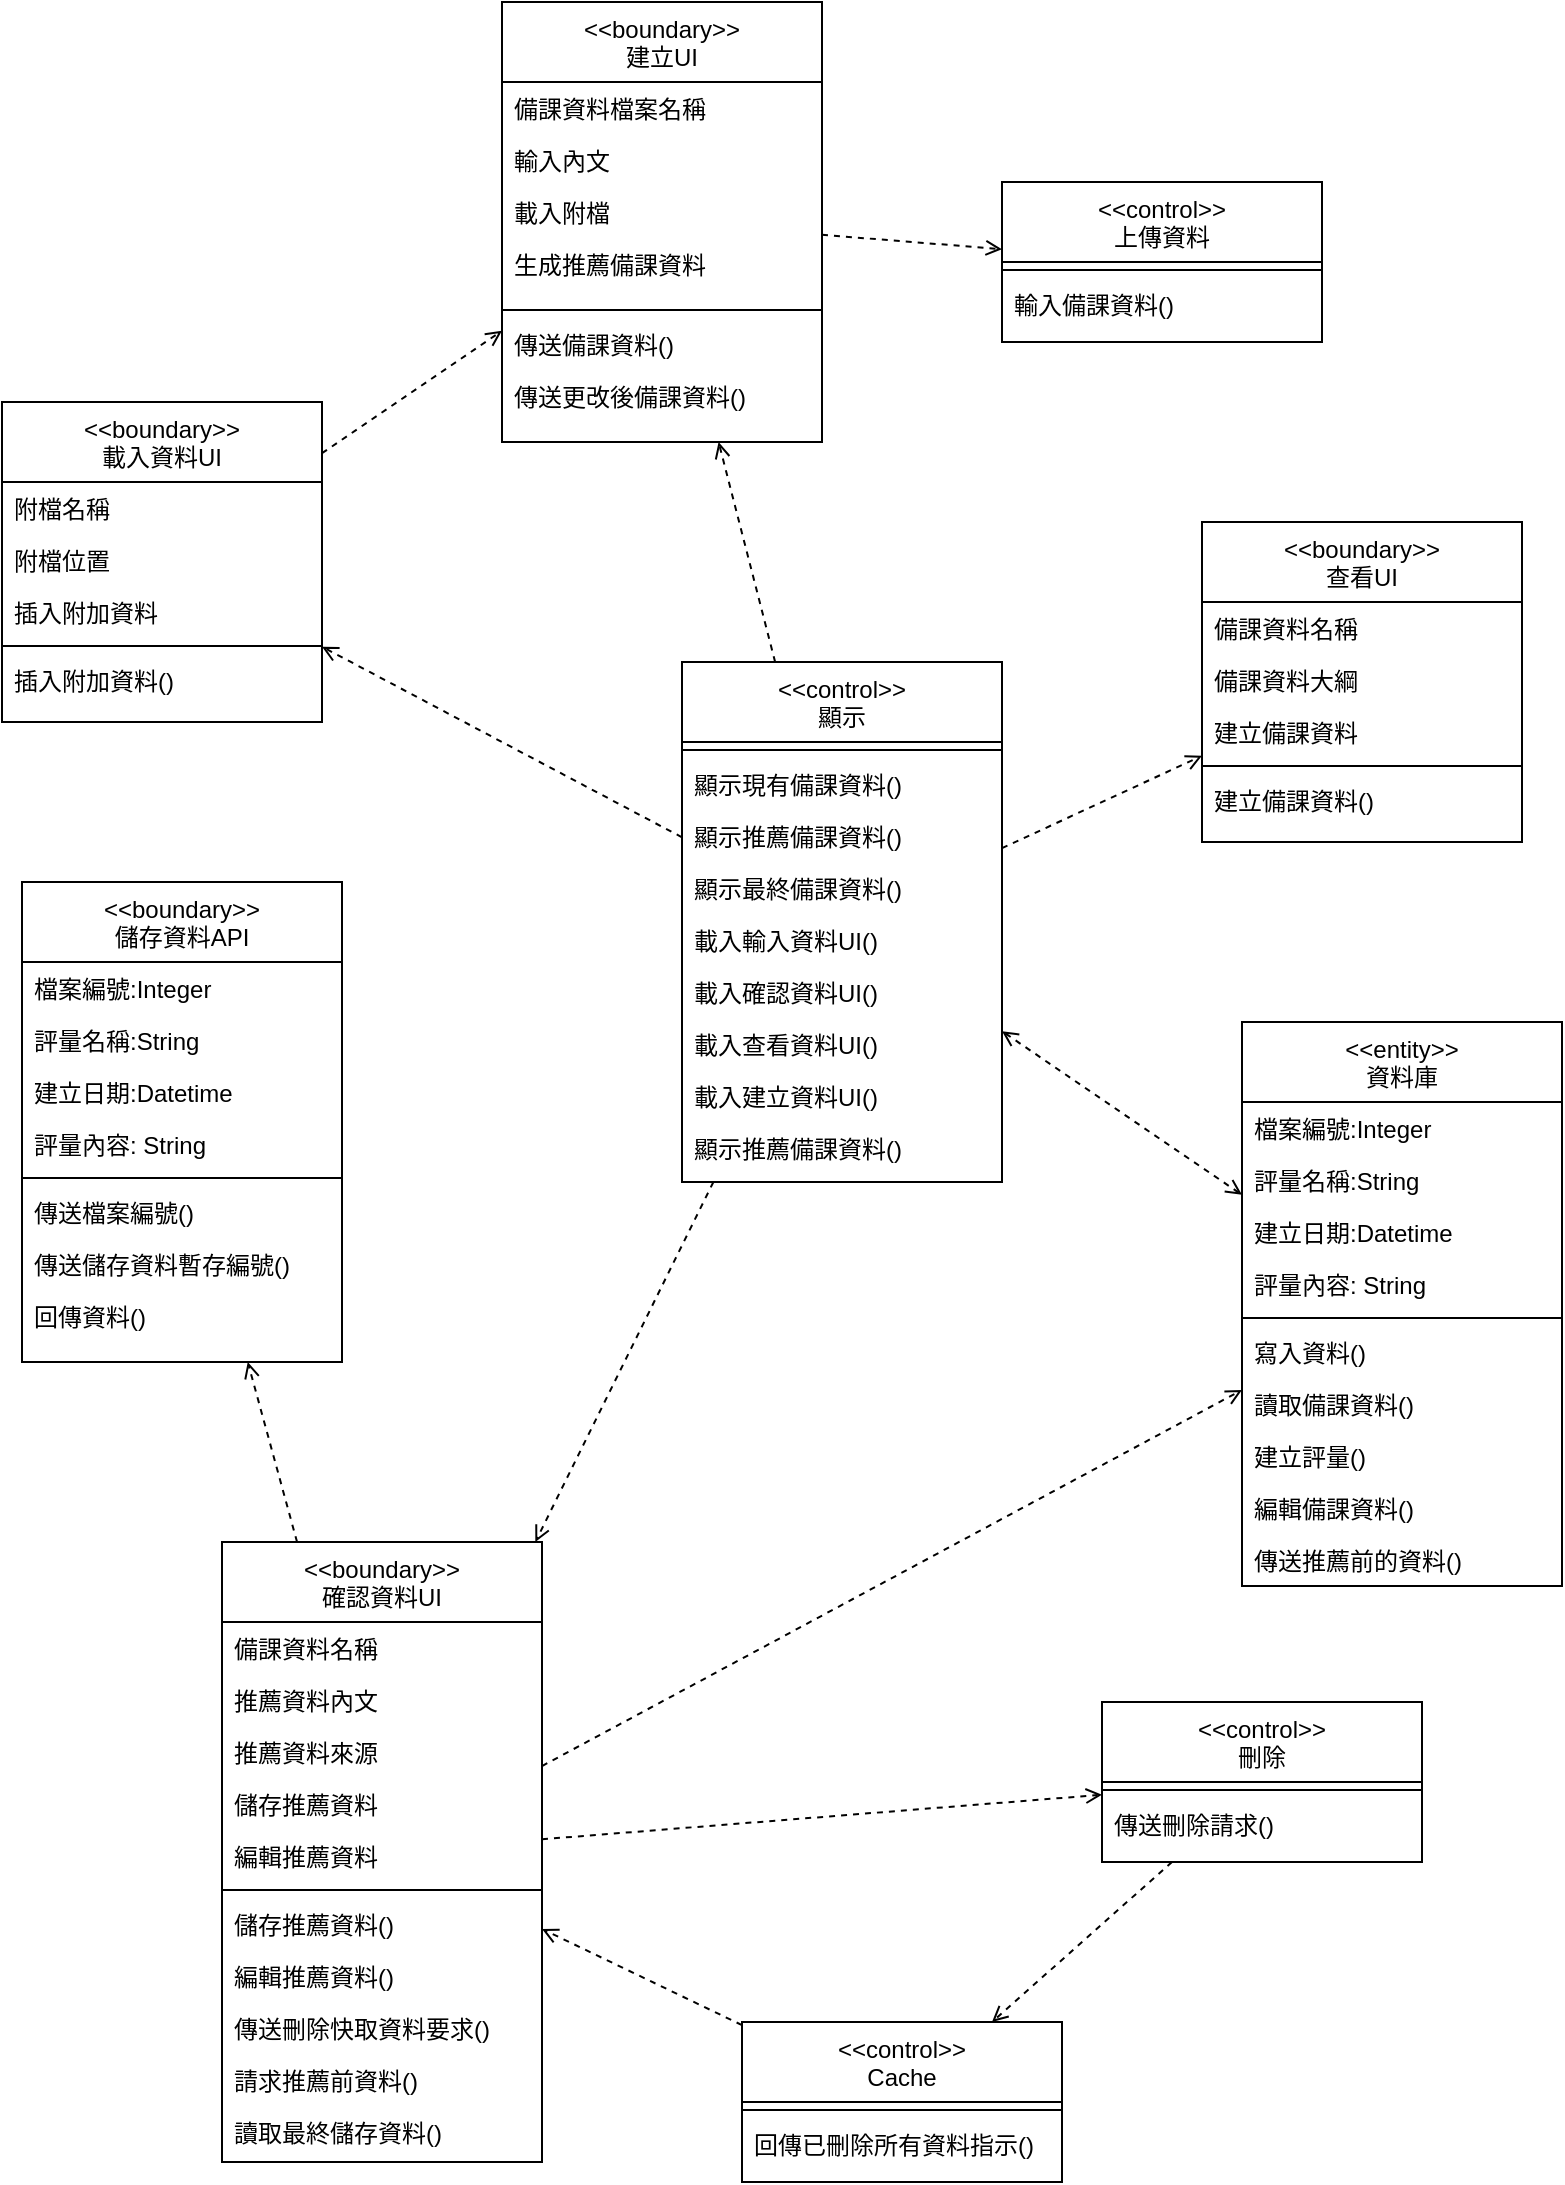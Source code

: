 <mxfile>
    <diagram id="C5RBs43oDa-KdzZeNtuy" name="Page-1">
        <mxGraphModel dx="1557" dy="934" grid="1" gridSize="10" guides="1" tooltips="1" connect="1" arrows="1" fold="1" page="1" pageScale="1" pageWidth="2000" pageHeight="2000" math="0" shadow="0">
            <root>
                <mxCell id="WIyWlLk6GJQsqaUBKTNV-0"/>
                <mxCell id="WIyWlLk6GJQsqaUBKTNV-1" parent="WIyWlLk6GJQsqaUBKTNV-0"/>
                <object label="&lt;&lt;boundary&gt;&gt;&#10;查看UI" placeholders="1" id="ybDPWDcmM2NUyqlbh23f-143">
                    <mxCell style="swimlane;fontStyle=0;align=center;verticalAlign=top;childLayout=stackLayout;horizontal=1;startSize=40;horizontalStack=0;resizeParent=1;resizeLast=0;collapsible=1;marginBottom=0;rounded=0;shadow=0;strokeWidth=1;" parent="WIyWlLk6GJQsqaUBKTNV-1" vertex="1">
                        <mxGeometry x="850" y="490" width="160" height="160" as="geometry">
                            <mxRectangle x="1260" y="310" width="160" height="26" as="alternateBounds"/>
                        </mxGeometry>
                    </mxCell>
                </object>
                <mxCell id="ybDPWDcmM2NUyqlbh23f-144" value="備課資料名稱" style="text;align=left;verticalAlign=top;spacingLeft=4;spacingRight=4;overflow=hidden;rotatable=1;points=[[0,0.5],[1,0.5]];portConstraint=eastwest;rounded=0;shadow=0;html=0;movable=1;resizable=1;deletable=1;editable=1;locked=0;connectable=1;" parent="ybDPWDcmM2NUyqlbh23f-143" vertex="1">
                    <mxGeometry y="40" width="160" height="26" as="geometry"/>
                </mxCell>
                <mxCell id="ybDPWDcmM2NUyqlbh23f-145" value="備課資料大綱 " style="text;align=left;verticalAlign=top;spacingLeft=4;spacingRight=4;overflow=hidden;rotatable=0;points=[[0,0.5],[1,0.5]];portConstraint=eastwest;" parent="ybDPWDcmM2NUyqlbh23f-143" vertex="1">
                    <mxGeometry y="66" width="160" height="26" as="geometry"/>
                </mxCell>
                <mxCell id="ybDPWDcmM2NUyqlbh23f-146" value="建立備課資料" style="text;align=left;verticalAlign=top;spacingLeft=4;spacingRight=4;overflow=hidden;rotatable=0;points=[[0,0.5],[1,0.5]];portConstraint=eastwest;rounded=0;shadow=0;html=0;" parent="ybDPWDcmM2NUyqlbh23f-143" vertex="1">
                    <mxGeometry y="92" width="160" height="26" as="geometry"/>
                </mxCell>
                <mxCell id="ybDPWDcmM2NUyqlbh23f-148" value="" style="line;html=1;strokeWidth=1;align=left;verticalAlign=middle;spacingTop=-1;spacingLeft=3;spacingRight=3;rotatable=0;labelPosition=right;points=[];portConstraint=eastwest;" parent="ybDPWDcmM2NUyqlbh23f-143" vertex="1">
                    <mxGeometry y="118" width="160" height="8" as="geometry"/>
                </mxCell>
                <mxCell id="ybDPWDcmM2NUyqlbh23f-149" value="建立備課資料()" style="text;align=left;verticalAlign=top;spacingLeft=4;spacingRight=4;overflow=hidden;rotatable=0;points=[[0,0.5],[1,0.5]];portConstraint=eastwest;" parent="ybDPWDcmM2NUyqlbh23f-143" vertex="1">
                    <mxGeometry y="126" width="160" height="26" as="geometry"/>
                </mxCell>
                <mxCell id="171" style="edgeStyle=none;html=1;dashed=1;endArrow=open;endFill=0;" parent="WIyWlLk6GJQsqaUBKTNV-1" source="ybDPWDcmM2NUyqlbh23f-157" target="ybDPWDcmM2NUyqlbh23f-164" edge="1">
                    <mxGeometry relative="1" as="geometry"/>
                </mxCell>
                <object label="&lt;&lt;boundary&gt;&gt;&#10;載入資料UI" placeholders="1" id="ybDPWDcmM2NUyqlbh23f-157">
                    <mxCell style="swimlane;fontStyle=0;align=center;verticalAlign=top;childLayout=stackLayout;horizontal=1;startSize=40;horizontalStack=0;resizeParent=1;resizeLast=0;collapsible=1;marginBottom=0;rounded=0;shadow=0;strokeWidth=1;" parent="WIyWlLk6GJQsqaUBKTNV-1" vertex="1">
                        <mxGeometry x="250" y="430" width="160" height="160" as="geometry">
                            <mxRectangle x="1260" y="310" width="160" height="26" as="alternateBounds"/>
                        </mxGeometry>
                    </mxCell>
                </object>
                <mxCell id="ybDPWDcmM2NUyqlbh23f-158" value="附檔名稱" style="text;align=left;verticalAlign=top;spacingLeft=4;spacingRight=4;overflow=hidden;rotatable=0;points=[[0,0.5],[1,0.5]];portConstraint=eastwest;rounded=0;shadow=0;html=0;" parent="ybDPWDcmM2NUyqlbh23f-157" vertex="1">
                    <mxGeometry y="40" width="160" height="26" as="geometry"/>
                </mxCell>
                <mxCell id="ybDPWDcmM2NUyqlbh23f-159" value="附檔位置" style="text;align=left;verticalAlign=top;spacingLeft=4;spacingRight=4;overflow=hidden;rotatable=0;points=[[0,0.5],[1,0.5]];portConstraint=eastwest;" parent="ybDPWDcmM2NUyqlbh23f-157" vertex="1">
                    <mxGeometry y="66" width="160" height="26" as="geometry"/>
                </mxCell>
                <mxCell id="ybDPWDcmM2NUyqlbh23f-160" value="插入附加資料" style="text;align=left;verticalAlign=top;spacingLeft=4;spacingRight=4;overflow=hidden;rotatable=0;points=[[0,0.5],[1,0.5]];portConstraint=eastwest;rounded=0;shadow=0;html=0;" parent="ybDPWDcmM2NUyqlbh23f-157" vertex="1">
                    <mxGeometry y="92" width="160" height="26" as="geometry"/>
                </mxCell>
                <mxCell id="ybDPWDcmM2NUyqlbh23f-162" value="" style="line;html=1;strokeWidth=1;align=left;verticalAlign=middle;spacingTop=-1;spacingLeft=3;spacingRight=3;rotatable=0;labelPosition=right;points=[];portConstraint=eastwest;" parent="ybDPWDcmM2NUyqlbh23f-157" vertex="1">
                    <mxGeometry y="118" width="160" height="8" as="geometry"/>
                </mxCell>
                <mxCell id="ybDPWDcmM2NUyqlbh23f-163" value="插入附加資料()" style="text;align=left;verticalAlign=top;spacingLeft=4;spacingRight=4;overflow=hidden;rotatable=0;points=[[0,0.5],[1,0.5]];portConstraint=eastwest;" parent="ybDPWDcmM2NUyqlbh23f-157" vertex="1">
                    <mxGeometry y="126" width="160" height="26" as="geometry"/>
                </mxCell>
                <mxCell id="172" style="edgeStyle=none;html=1;dashed=1;endArrow=open;endFill=0;" parent="WIyWlLk6GJQsqaUBKTNV-1" source="ybDPWDcmM2NUyqlbh23f-164" target="ybDPWDcmM2NUyqlbh23f-192" edge="1">
                    <mxGeometry relative="1" as="geometry"/>
                </mxCell>
                <object label="&lt;&lt;boundary&gt;&gt;&#10;建立UI" placeholders="1" id="ybDPWDcmM2NUyqlbh23f-164">
                    <mxCell style="swimlane;fontStyle=0;align=center;verticalAlign=top;childLayout=stackLayout;horizontal=1;startSize=40;horizontalStack=0;resizeParent=1;resizeLast=0;collapsible=1;marginBottom=0;rounded=0;shadow=0;strokeWidth=1;" parent="WIyWlLk6GJQsqaUBKTNV-1" vertex="1">
                        <mxGeometry x="500" y="230" width="160" height="220" as="geometry">
                            <mxRectangle x="1260" y="310" width="160" height="26" as="alternateBounds"/>
                        </mxGeometry>
                    </mxCell>
                </object>
                <mxCell id="ybDPWDcmM2NUyqlbh23f-165" value="備課資料檔案名稱" style="text;align=left;verticalAlign=top;spacingLeft=4;spacingRight=4;overflow=hidden;rotatable=0;points=[[0,0.5],[1,0.5]];portConstraint=eastwest;rounded=0;shadow=0;html=0;" parent="ybDPWDcmM2NUyqlbh23f-164" vertex="1">
                    <mxGeometry y="40" width="160" height="26" as="geometry"/>
                </mxCell>
                <mxCell id="ybDPWDcmM2NUyqlbh23f-166" value="輸入內文" style="text;align=left;verticalAlign=top;spacingLeft=4;spacingRight=4;overflow=hidden;rotatable=0;points=[[0,0.5],[1,0.5]];portConstraint=eastwest;" parent="ybDPWDcmM2NUyqlbh23f-164" vertex="1">
                    <mxGeometry y="66" width="160" height="26" as="geometry"/>
                </mxCell>
                <mxCell id="ybDPWDcmM2NUyqlbh23f-167" value="載入附檔" style="text;align=left;verticalAlign=top;spacingLeft=4;spacingRight=4;overflow=hidden;rotatable=0;points=[[0,0.5],[1,0.5]];portConstraint=eastwest;rounded=0;shadow=0;html=0;" parent="ybDPWDcmM2NUyqlbh23f-164" vertex="1">
                    <mxGeometry y="92" width="160" height="26" as="geometry"/>
                </mxCell>
                <mxCell id="ybDPWDcmM2NUyqlbh23f-168" value="生成推薦備課資料" style="text;align=left;verticalAlign=top;spacingLeft=4;spacingRight=4;overflow=hidden;rotatable=0;points=[[0,0.5],[1,0.5]];portConstraint=eastwest;rounded=0;shadow=0;html=0;" parent="ybDPWDcmM2NUyqlbh23f-164" vertex="1">
                    <mxGeometry y="118" width="160" height="32" as="geometry"/>
                </mxCell>
                <mxCell id="ybDPWDcmM2NUyqlbh23f-169" value="" style="line;html=1;strokeWidth=1;align=left;verticalAlign=middle;spacingTop=-1;spacingLeft=3;spacingRight=3;rotatable=0;labelPosition=right;points=[];portConstraint=eastwest;" parent="ybDPWDcmM2NUyqlbh23f-164" vertex="1">
                    <mxGeometry y="150" width="160" height="8" as="geometry"/>
                </mxCell>
                <mxCell id="ybDPWDcmM2NUyqlbh23f-170" value="傳送備課資料()" style="text;align=left;verticalAlign=top;spacingLeft=4;spacingRight=4;overflow=hidden;rotatable=0;points=[[0,0.5],[1,0.5]];portConstraint=eastwest;" parent="ybDPWDcmM2NUyqlbh23f-164" vertex="1">
                    <mxGeometry y="158" width="160" height="26" as="geometry"/>
                </mxCell>
                <mxCell id="175" value="傳送更改後備課資料()" style="text;align=left;verticalAlign=top;spacingLeft=4;spacingRight=4;overflow=hidden;rotatable=0;points=[[0,0.5],[1,0.5]];portConstraint=eastwest;" vertex="1" parent="ybDPWDcmM2NUyqlbh23f-164">
                    <mxGeometry y="184" width="160" height="26" as="geometry"/>
                </mxCell>
                <mxCell id="176" style="edgeStyle=none;html=1;dashed=1;endArrow=open;endFill=0;" edge="1" parent="WIyWlLk6GJQsqaUBKTNV-1" source="ybDPWDcmM2NUyqlbh23f-171" target="ybDPWDcmM2NUyqlbh23f-178">
                    <mxGeometry relative="1" as="geometry"/>
                </mxCell>
                <mxCell id="181" style="edgeStyle=none;html=1;dashed=1;fontColor=#FFFFFF;endArrow=open;endFill=0;" edge="1" parent="WIyWlLk6GJQsqaUBKTNV-1" source="ybDPWDcmM2NUyqlbh23f-171" target="ybDPWDcmM2NUyqlbh23f-185">
                    <mxGeometry relative="1" as="geometry"/>
                </mxCell>
                <mxCell id="182" style="edgeStyle=none;html=1;dashed=1;fontColor=#FFFFFF;endArrow=open;endFill=0;" edge="1" parent="WIyWlLk6GJQsqaUBKTNV-1" source="ybDPWDcmM2NUyqlbh23f-171" target="ybDPWDcmM2NUyqlbh23f-213">
                    <mxGeometry relative="1" as="geometry"/>
                </mxCell>
                <object label="&lt;&lt;boundary&gt;&gt;&#10;確認資料UI" placeholders="1" id="ybDPWDcmM2NUyqlbh23f-171">
                    <mxCell style="swimlane;fontStyle=0;align=center;verticalAlign=top;childLayout=stackLayout;horizontal=1;startSize=40;horizontalStack=0;resizeParent=1;resizeLast=0;collapsible=1;marginBottom=0;rounded=0;shadow=0;strokeWidth=1;" parent="WIyWlLk6GJQsqaUBKTNV-1" vertex="1">
                        <mxGeometry x="360" y="1000" width="160" height="310" as="geometry">
                            <mxRectangle x="1260" y="310" width="160" height="26" as="alternateBounds"/>
                        </mxGeometry>
                    </mxCell>
                </object>
                <mxCell id="ybDPWDcmM2NUyqlbh23f-172" value="備課資料名稱" style="text;align=left;verticalAlign=top;spacingLeft=4;spacingRight=4;overflow=hidden;rotatable=0;points=[[0,0.5],[1,0.5]];portConstraint=eastwest;rounded=0;shadow=0;html=0;" parent="ybDPWDcmM2NUyqlbh23f-171" vertex="1">
                    <mxGeometry y="40" width="160" height="26" as="geometry"/>
                </mxCell>
                <mxCell id="ybDPWDcmM2NUyqlbh23f-173" value="推薦資料內文" style="text;align=left;verticalAlign=top;spacingLeft=4;spacingRight=4;overflow=hidden;rotatable=0;points=[[0,0.5],[1,0.5]];portConstraint=eastwest;" parent="ybDPWDcmM2NUyqlbh23f-171" vertex="1">
                    <mxGeometry y="66" width="160" height="26" as="geometry"/>
                </mxCell>
                <mxCell id="ybDPWDcmM2NUyqlbh23f-174" value="推薦資料來源" style="text;align=left;verticalAlign=top;spacingLeft=4;spacingRight=4;overflow=hidden;rotatable=0;points=[[0,0.5],[1,0.5]];portConstraint=eastwest;rounded=0;shadow=0;html=0;" parent="ybDPWDcmM2NUyqlbh23f-171" vertex="1">
                    <mxGeometry y="92" width="160" height="26" as="geometry"/>
                </mxCell>
                <mxCell id="ybDPWDcmM2NUyqlbh23f-175" value="儲存推薦資料" style="text;align=left;verticalAlign=top;spacingLeft=4;spacingRight=4;overflow=hidden;rotatable=0;points=[[0,0.5],[1,0.5]];portConstraint=eastwest;rounded=0;shadow=0;html=0;" parent="ybDPWDcmM2NUyqlbh23f-171" vertex="1">
                    <mxGeometry y="118" width="160" height="26" as="geometry"/>
                </mxCell>
                <mxCell id="ybDPWDcmM2NUyqlbh23f-224" value="編輯推薦資料" style="text;align=left;verticalAlign=top;spacingLeft=4;spacingRight=4;overflow=hidden;rotatable=0;points=[[0,0.5],[1,0.5]];portConstraint=eastwest;rounded=0;shadow=0;html=0;" parent="ybDPWDcmM2NUyqlbh23f-171" vertex="1">
                    <mxGeometry y="144" width="160" height="26" as="geometry"/>
                </mxCell>
                <mxCell id="ybDPWDcmM2NUyqlbh23f-176" value="" style="line;html=1;strokeWidth=1;align=left;verticalAlign=middle;spacingTop=-1;spacingLeft=3;spacingRight=3;rotatable=0;labelPosition=right;points=[];portConstraint=eastwest;" parent="ybDPWDcmM2NUyqlbh23f-171" vertex="1">
                    <mxGeometry y="170" width="160" height="8" as="geometry"/>
                </mxCell>
                <mxCell id="ybDPWDcmM2NUyqlbh23f-177" value="儲存推薦資料()" style="text;align=left;verticalAlign=top;spacingLeft=4;spacingRight=4;overflow=hidden;rotatable=0;points=[[0,0.5],[1,0.5]];portConstraint=eastwest;" parent="ybDPWDcmM2NUyqlbh23f-171" vertex="1">
                    <mxGeometry y="178" width="160" height="26" as="geometry"/>
                </mxCell>
                <mxCell id="180" value="編輯推薦資料()" style="text;align=left;verticalAlign=top;spacingLeft=4;spacingRight=4;overflow=hidden;rotatable=0;points=[[0,0.5],[1,0.5]];portConstraint=eastwest;" vertex="1" parent="ybDPWDcmM2NUyqlbh23f-171">
                    <mxGeometry y="204" width="160" height="26" as="geometry"/>
                </mxCell>
                <mxCell id="179" value="傳送刪除快取資料要求()" style="text;align=left;verticalAlign=top;spacingLeft=4;spacingRight=4;overflow=hidden;rotatable=0;points=[[0,0.5],[1,0.5]];portConstraint=eastwest;" vertex="1" parent="ybDPWDcmM2NUyqlbh23f-171">
                    <mxGeometry y="230" width="160" height="26" as="geometry"/>
                </mxCell>
                <mxCell id="183" value="請求推薦前資料()" style="text;align=left;verticalAlign=top;spacingLeft=4;spacingRight=4;overflow=hidden;rotatable=0;points=[[0,0.5],[1,0.5]];portConstraint=eastwest;" vertex="1" parent="ybDPWDcmM2NUyqlbh23f-171">
                    <mxGeometry y="256" width="160" height="26" as="geometry"/>
                </mxCell>
                <mxCell id="186" value="讀取最終儲存資料()" style="text;align=left;verticalAlign=top;spacingLeft=4;spacingRight=4;overflow=hidden;rotatable=0;points=[[0,0.5],[1,0.5]];portConstraint=eastwest;" vertex="1" parent="ybDPWDcmM2NUyqlbh23f-171">
                    <mxGeometry y="282" width="160" height="26" as="geometry"/>
                </mxCell>
                <object label="&lt;&lt;boundary&gt;&gt;&#10;儲存資料API" placeholders="1" id="ybDPWDcmM2NUyqlbh23f-178">
                    <mxCell style="swimlane;fontStyle=0;align=center;verticalAlign=top;childLayout=stackLayout;horizontal=1;startSize=40;horizontalStack=0;resizeParent=1;resizeLast=0;collapsible=1;marginBottom=0;rounded=0;shadow=0;strokeWidth=1;" parent="WIyWlLk6GJQsqaUBKTNV-1" vertex="1">
                        <mxGeometry x="260" y="670" width="160" height="240" as="geometry">
                            <mxRectangle x="1260" y="310" width="160" height="26" as="alternateBounds"/>
                        </mxGeometry>
                    </mxCell>
                </object>
                <mxCell id="ybDPWDcmM2NUyqlbh23f-179" value="檔案編號:Integer" style="text;align=left;verticalAlign=top;spacingLeft=4;spacingRight=4;overflow=hidden;rotatable=0;points=[[0,0.5],[1,0.5]];portConstraint=eastwest;rounded=0;shadow=0;html=0;" parent="ybDPWDcmM2NUyqlbh23f-178" vertex="1">
                    <mxGeometry y="40" width="160" height="26" as="geometry"/>
                </mxCell>
                <mxCell id="ybDPWDcmM2NUyqlbh23f-180" value="評量名稱:String" style="text;align=left;verticalAlign=top;spacingLeft=4;spacingRight=4;overflow=hidden;rotatable=0;points=[[0,0.5],[1,0.5]];portConstraint=eastwest;" parent="ybDPWDcmM2NUyqlbh23f-178" vertex="1">
                    <mxGeometry y="66" width="160" height="26" as="geometry"/>
                </mxCell>
                <mxCell id="ybDPWDcmM2NUyqlbh23f-181" value="建立日期:Datetime" style="text;align=left;verticalAlign=top;spacingLeft=4;spacingRight=4;overflow=hidden;rotatable=0;points=[[0,0.5],[1,0.5]];portConstraint=eastwest;rounded=0;shadow=0;html=0;" parent="ybDPWDcmM2NUyqlbh23f-178" vertex="1">
                    <mxGeometry y="92" width="160" height="26" as="geometry"/>
                </mxCell>
                <mxCell id="ybDPWDcmM2NUyqlbh23f-182" value="評量內容: String" style="text;align=left;verticalAlign=top;spacingLeft=4;spacingRight=4;overflow=hidden;rotatable=0;points=[[0,0.5],[1,0.5]];portConstraint=eastwest;rounded=0;shadow=0;html=0;" parent="ybDPWDcmM2NUyqlbh23f-178" vertex="1">
                    <mxGeometry y="118" width="160" height="26" as="geometry"/>
                </mxCell>
                <mxCell id="ybDPWDcmM2NUyqlbh23f-183" value="" style="line;html=1;strokeWidth=1;align=left;verticalAlign=middle;spacingTop=-1;spacingLeft=3;spacingRight=3;rotatable=0;labelPosition=right;points=[];portConstraint=eastwest;" parent="ybDPWDcmM2NUyqlbh23f-178" vertex="1">
                    <mxGeometry y="144" width="160" height="8" as="geometry"/>
                </mxCell>
                <mxCell id="ybDPWDcmM2NUyqlbh23f-184" value="傳送檔案編號()" style="text;align=left;verticalAlign=top;spacingLeft=4;spacingRight=4;overflow=hidden;rotatable=0;points=[[0,0.5],[1,0.5]];portConstraint=eastwest;" parent="ybDPWDcmM2NUyqlbh23f-178" vertex="1">
                    <mxGeometry y="152" width="160" height="26" as="geometry"/>
                </mxCell>
                <mxCell id="156" value="傳送儲存資料暫存編號()" style="text;align=left;verticalAlign=top;spacingLeft=4;spacingRight=4;overflow=hidden;rotatable=0;points=[[0,0.5],[1,0.5]];portConstraint=eastwest;" parent="ybDPWDcmM2NUyqlbh23f-178" vertex="1">
                    <mxGeometry y="178" width="160" height="26" as="geometry"/>
                </mxCell>
                <mxCell id="177" value="回傳資料()" style="text;align=left;verticalAlign=top;spacingLeft=4;spacingRight=4;overflow=hidden;rotatable=0;points=[[0,0.5],[1,0.5]];portConstraint=eastwest;" vertex="1" parent="ybDPWDcmM2NUyqlbh23f-178">
                    <mxGeometry y="204" width="160" height="26" as="geometry"/>
                </mxCell>
                <mxCell id="184" style="edgeStyle=none;html=1;dashed=1;fontColor=#FFFFFF;endArrow=open;endFill=0;" edge="1" parent="WIyWlLk6GJQsqaUBKTNV-1" source="ybDPWDcmM2NUyqlbh23f-185" target="ybDPWDcmM2NUyqlbh23f-206">
                    <mxGeometry relative="1" as="geometry"/>
                </mxCell>
                <object label="&lt;&lt;control&gt;&gt;&#10;刪除" placeholders="1" id="ybDPWDcmM2NUyqlbh23f-185">
                    <mxCell style="swimlane;fontStyle=0;align=center;verticalAlign=top;childLayout=stackLayout;horizontal=1;startSize=40;horizontalStack=0;resizeParent=1;resizeLast=0;collapsible=1;marginBottom=0;rounded=0;shadow=0;strokeWidth=1;" parent="WIyWlLk6GJQsqaUBKTNV-1" vertex="1">
                        <mxGeometry x="800" y="1080" width="160" height="80" as="geometry">
                            <mxRectangle x="1260" y="310" width="160" height="26" as="alternateBounds"/>
                        </mxGeometry>
                    </mxCell>
                </object>
                <mxCell id="ybDPWDcmM2NUyqlbh23f-190" value="" style="line;html=1;strokeWidth=1;align=left;verticalAlign=middle;spacingTop=-1;spacingLeft=3;spacingRight=3;rotatable=0;labelPosition=right;points=[];portConstraint=eastwest;" parent="ybDPWDcmM2NUyqlbh23f-185" vertex="1">
                    <mxGeometry y="40" width="160" height="8" as="geometry"/>
                </mxCell>
                <mxCell id="ybDPWDcmM2NUyqlbh23f-191" value="傳送刪除請求()" style="text;align=left;verticalAlign=top;spacingLeft=4;spacingRight=4;overflow=hidden;rotatable=0;points=[[0,0.5],[1,0.5]];portConstraint=eastwest;" parent="ybDPWDcmM2NUyqlbh23f-185" vertex="1">
                    <mxGeometry y="48" width="160" height="26" as="geometry"/>
                </mxCell>
                <object label="&lt;&lt;control&gt;&gt;&#10;上傳資料" placeholders="1" id="ybDPWDcmM2NUyqlbh23f-192">
                    <mxCell style="swimlane;fontStyle=0;align=center;verticalAlign=top;childLayout=stackLayout;horizontal=1;startSize=40;horizontalStack=0;resizeParent=1;resizeLast=0;collapsible=1;marginBottom=0;rounded=0;shadow=0;strokeWidth=1;" parent="WIyWlLk6GJQsqaUBKTNV-1" vertex="1">
                        <mxGeometry x="750" y="320" width="160" height="80" as="geometry">
                            <mxRectangle x="1260" y="310" width="160" height="26" as="alternateBounds"/>
                        </mxGeometry>
                    </mxCell>
                </object>
                <mxCell id="ybDPWDcmM2NUyqlbh23f-197" value="" style="line;html=1;strokeWidth=1;align=left;verticalAlign=middle;spacingTop=-1;spacingLeft=3;spacingRight=3;rotatable=0;labelPosition=right;points=[];portConstraint=eastwest;" parent="ybDPWDcmM2NUyqlbh23f-192" vertex="1">
                    <mxGeometry y="40" width="160" height="8" as="geometry"/>
                </mxCell>
                <mxCell id="ybDPWDcmM2NUyqlbh23f-198" value="輸入備課資料()" style="text;align=left;verticalAlign=top;spacingLeft=4;spacingRight=4;overflow=hidden;rotatable=0;points=[[0,0.5],[1,0.5]];portConstraint=eastwest;" parent="ybDPWDcmM2NUyqlbh23f-192" vertex="1">
                    <mxGeometry y="48" width="160" height="26" as="geometry"/>
                </mxCell>
                <mxCell id="158" style="edgeStyle=none;html=1;endArrow=open;endFill=0;dashed=1;startArrow=open;startFill=0;" parent="WIyWlLk6GJQsqaUBKTNV-1" source="ybDPWDcmM2NUyqlbh23f-199" target="ybDPWDcmM2NUyqlbh23f-213" edge="1">
                    <mxGeometry relative="1" as="geometry"/>
                </mxCell>
                <mxCell id="159" style="edgeStyle=none;html=1;dashed=1;endArrow=open;endFill=0;" parent="WIyWlLk6GJQsqaUBKTNV-1" source="ybDPWDcmM2NUyqlbh23f-199" target="ybDPWDcmM2NUyqlbh23f-171" edge="1">
                    <mxGeometry relative="1" as="geometry"/>
                </mxCell>
                <mxCell id="161" style="edgeStyle=none;html=1;dashed=1;endArrow=open;endFill=0;" parent="WIyWlLk6GJQsqaUBKTNV-1" source="ybDPWDcmM2NUyqlbh23f-199" target="ybDPWDcmM2NUyqlbh23f-143" edge="1">
                    <mxGeometry relative="1" as="geometry"/>
                </mxCell>
                <mxCell id="162" style="edgeStyle=none;html=1;dashed=1;endArrow=open;endFill=0;" parent="WIyWlLk6GJQsqaUBKTNV-1" source="ybDPWDcmM2NUyqlbh23f-199" target="ybDPWDcmM2NUyqlbh23f-164" edge="1">
                    <mxGeometry relative="1" as="geometry"/>
                </mxCell>
                <mxCell id="163" style="edgeStyle=none;html=1;dashed=1;endArrow=open;endFill=0;" parent="WIyWlLk6GJQsqaUBKTNV-1" source="ybDPWDcmM2NUyqlbh23f-199" target="ybDPWDcmM2NUyqlbh23f-157" edge="1">
                    <mxGeometry relative="1" as="geometry"/>
                </mxCell>
                <object label="&lt;&lt;control&gt;&gt;&#10;顯示" placeholders="1" id="ybDPWDcmM2NUyqlbh23f-199">
                    <mxCell style="swimlane;fontStyle=0;align=center;verticalAlign=top;childLayout=stackLayout;horizontal=1;startSize=40;horizontalStack=0;resizeParent=1;resizeLast=0;collapsible=1;marginBottom=0;rounded=0;shadow=0;strokeWidth=1;" parent="WIyWlLk6GJQsqaUBKTNV-1" vertex="1">
                        <mxGeometry x="590" y="560" width="160" height="260" as="geometry">
                            <mxRectangle x="1260" y="310" width="160" height="26" as="alternateBounds"/>
                        </mxGeometry>
                    </mxCell>
                </object>
                <mxCell id="ybDPWDcmM2NUyqlbh23f-204" value="" style="line;html=1;strokeWidth=1;align=left;verticalAlign=middle;spacingTop=-1;spacingLeft=3;spacingRight=3;rotatable=0;labelPosition=right;points=[];portConstraint=eastwest;" parent="ybDPWDcmM2NUyqlbh23f-199" vertex="1">
                    <mxGeometry y="40" width="160" height="8" as="geometry"/>
                </mxCell>
                <mxCell id="ybDPWDcmM2NUyqlbh23f-205" value="顯示現有備課資料()" style="text;align=left;verticalAlign=top;spacingLeft=4;spacingRight=4;overflow=hidden;rotatable=0;points=[[0,0.5],[1,0.5]];portConstraint=eastwest;" parent="ybDPWDcmM2NUyqlbh23f-199" vertex="1">
                    <mxGeometry y="48" width="160" height="26" as="geometry"/>
                </mxCell>
                <mxCell id="150" value="顯示推薦備課資料()" style="text;align=left;verticalAlign=top;spacingLeft=4;spacingRight=4;overflow=hidden;rotatable=0;points=[[0,0.5],[1,0.5]];portConstraint=eastwest;" parent="ybDPWDcmM2NUyqlbh23f-199" vertex="1">
                    <mxGeometry y="74" width="160" height="26" as="geometry"/>
                </mxCell>
                <mxCell id="151" value="顯示最終備課資料()" style="text;align=left;verticalAlign=top;spacingLeft=4;spacingRight=4;overflow=hidden;rotatable=0;points=[[0,0.5],[1,0.5]];portConstraint=eastwest;" parent="ybDPWDcmM2NUyqlbh23f-199" vertex="1">
                    <mxGeometry y="100" width="160" height="26" as="geometry"/>
                </mxCell>
                <mxCell id="164" value="載入輸入資料UI()" style="text;align=left;verticalAlign=top;spacingLeft=4;spacingRight=4;overflow=hidden;rotatable=0;points=[[0,0.5],[1,0.5]];portConstraint=eastwest;" parent="ybDPWDcmM2NUyqlbh23f-199" vertex="1">
                    <mxGeometry y="126" width="160" height="26" as="geometry"/>
                </mxCell>
                <mxCell id="166" value="載入確認資料UI()" style="text;align=left;verticalAlign=top;spacingLeft=4;spacingRight=4;overflow=hidden;rotatable=0;points=[[0,0.5],[1,0.5]];portConstraint=eastwest;" parent="ybDPWDcmM2NUyqlbh23f-199" vertex="1">
                    <mxGeometry y="152" width="160" height="26" as="geometry"/>
                </mxCell>
                <mxCell id="167" value="載入查看資料UI()" style="text;align=left;verticalAlign=top;spacingLeft=4;spacingRight=4;overflow=hidden;rotatable=0;points=[[0,0.5],[1,0.5]];portConstraint=eastwest;" parent="ybDPWDcmM2NUyqlbh23f-199" vertex="1">
                    <mxGeometry y="178" width="160" height="26" as="geometry"/>
                </mxCell>
                <mxCell id="169" value="載入建立資料UI()" style="text;align=left;verticalAlign=top;spacingLeft=4;spacingRight=4;overflow=hidden;rotatable=0;points=[[0,0.5],[1,0.5]];portConstraint=eastwest;" parent="ybDPWDcmM2NUyqlbh23f-199" vertex="1">
                    <mxGeometry y="204" width="160" height="26" as="geometry"/>
                </mxCell>
                <mxCell id="173" value="顯示推薦備課資料()" style="text;align=left;verticalAlign=top;spacingLeft=4;spacingRight=4;overflow=hidden;rotatable=0;points=[[0,0.5],[1,0.5]];portConstraint=eastwest;" vertex="1" parent="ybDPWDcmM2NUyqlbh23f-199">
                    <mxGeometry y="230" width="160" height="26" as="geometry"/>
                </mxCell>
                <mxCell id="185" style="edgeStyle=none;html=1;dashed=1;fontColor=#FFFFFF;endArrow=open;endFill=0;" edge="1" parent="WIyWlLk6GJQsqaUBKTNV-1" source="ybDPWDcmM2NUyqlbh23f-206" target="ybDPWDcmM2NUyqlbh23f-171">
                    <mxGeometry relative="1" as="geometry"/>
                </mxCell>
                <object label="&lt;&lt;control&gt;&gt;&#10;Cache" placeholders="1" id="ybDPWDcmM2NUyqlbh23f-206">
                    <mxCell style="swimlane;fontStyle=0;align=center;verticalAlign=top;childLayout=stackLayout;horizontal=1;startSize=40;horizontalStack=0;resizeParent=1;resizeLast=0;collapsible=1;marginBottom=0;rounded=0;shadow=0;strokeWidth=1;" parent="WIyWlLk6GJQsqaUBKTNV-1" vertex="1">
                        <mxGeometry x="620" y="1240" width="160" height="80" as="geometry">
                            <mxRectangle x="1260" y="310" width="160" height="26" as="alternateBounds"/>
                        </mxGeometry>
                    </mxCell>
                </object>
                <mxCell id="ybDPWDcmM2NUyqlbh23f-211" value="" style="line;html=1;strokeWidth=1;align=left;verticalAlign=middle;spacingTop=-1;spacingLeft=3;spacingRight=3;rotatable=0;labelPosition=right;points=[];portConstraint=eastwest;" parent="ybDPWDcmM2NUyqlbh23f-206" vertex="1">
                    <mxGeometry y="40" width="160" height="8" as="geometry"/>
                </mxCell>
                <mxCell id="157" value="回傳已刪除所有資料指示()" style="text;align=left;verticalAlign=top;spacingLeft=4;spacingRight=4;overflow=hidden;rotatable=0;points=[[0,0.5],[1,0.5]];portConstraint=eastwest;" parent="ybDPWDcmM2NUyqlbh23f-206" vertex="1">
                    <mxGeometry y="48" width="160" height="26" as="geometry"/>
                </mxCell>
                <object label="&lt;&lt;entity&gt;&gt;&#10;資料庫" placeholders="1" id="ybDPWDcmM2NUyqlbh23f-213">
                    <mxCell style="swimlane;fontStyle=0;align=center;verticalAlign=top;childLayout=stackLayout;horizontal=1;startSize=40;horizontalStack=0;resizeParent=1;resizeLast=0;collapsible=1;marginBottom=0;rounded=0;shadow=0;strokeWidth=1;" parent="WIyWlLk6GJQsqaUBKTNV-1" vertex="1">
                        <mxGeometry x="870" y="740" width="160" height="282" as="geometry">
                            <mxRectangle x="1260" y="310" width="160" height="26" as="alternateBounds"/>
                        </mxGeometry>
                    </mxCell>
                </object>
                <mxCell id="ybDPWDcmM2NUyqlbh23f-214" value="檔案編號:Integer" style="text;align=left;verticalAlign=top;spacingLeft=4;spacingRight=4;overflow=hidden;rotatable=0;points=[[0,0.5],[1,0.5]];portConstraint=eastwest;rounded=0;shadow=0;html=0;" parent="ybDPWDcmM2NUyqlbh23f-213" vertex="1">
                    <mxGeometry y="40" width="160" height="26" as="geometry"/>
                </mxCell>
                <mxCell id="ybDPWDcmM2NUyqlbh23f-215" value="評量名稱:String" style="text;align=left;verticalAlign=top;spacingLeft=4;spacingRight=4;overflow=hidden;rotatable=0;points=[[0,0.5],[1,0.5]];portConstraint=eastwest;" parent="ybDPWDcmM2NUyqlbh23f-213" vertex="1">
                    <mxGeometry y="66" width="160" height="26" as="geometry"/>
                </mxCell>
                <mxCell id="ybDPWDcmM2NUyqlbh23f-216" value="建立日期:Datetime" style="text;align=left;verticalAlign=top;spacingLeft=4;spacingRight=4;overflow=hidden;rotatable=0;points=[[0,0.5],[1,0.5]];portConstraint=eastwest;rounded=0;shadow=0;html=0;" parent="ybDPWDcmM2NUyqlbh23f-213" vertex="1">
                    <mxGeometry y="92" width="160" height="26" as="geometry"/>
                </mxCell>
                <mxCell id="ybDPWDcmM2NUyqlbh23f-217" value="評量內容: String" style="text;align=left;verticalAlign=top;spacingLeft=4;spacingRight=4;overflow=hidden;rotatable=0;points=[[0,0.5],[1,0.5]];portConstraint=eastwest;rounded=0;shadow=0;html=0;" parent="ybDPWDcmM2NUyqlbh23f-213" vertex="1">
                    <mxGeometry y="118" width="160" height="26" as="geometry"/>
                </mxCell>
                <mxCell id="ybDPWDcmM2NUyqlbh23f-218" value="" style="line;html=1;strokeWidth=1;align=left;verticalAlign=middle;spacingTop=-1;spacingLeft=3;spacingRight=3;rotatable=0;labelPosition=right;points=[];portConstraint=eastwest;" parent="ybDPWDcmM2NUyqlbh23f-213" vertex="1">
                    <mxGeometry y="144" width="160" height="8" as="geometry"/>
                </mxCell>
                <mxCell id="152" value="寫入資料()" style="text;align=left;verticalAlign=top;spacingLeft=4;spacingRight=4;overflow=hidden;rotatable=0;points=[[0,0.5],[1,0.5]];portConstraint=eastwest;" parent="ybDPWDcmM2NUyqlbh23f-213" vertex="1">
                    <mxGeometry y="152" width="160" height="26" as="geometry"/>
                </mxCell>
                <mxCell id="153" value="讀取備課資料()" style="text;align=left;verticalAlign=top;spacingLeft=4;spacingRight=4;overflow=hidden;rotatable=0;points=[[0,0.5],[1,0.5]];portConstraint=eastwest;" parent="ybDPWDcmM2NUyqlbh23f-213" vertex="1">
                    <mxGeometry y="178" width="160" height="26" as="geometry"/>
                </mxCell>
                <mxCell id="154" value="建立評量()" style="text;align=left;verticalAlign=top;spacingLeft=4;spacingRight=4;overflow=hidden;rotatable=0;points=[[0,0.5],[1,0.5]];portConstraint=eastwest;" parent="ybDPWDcmM2NUyqlbh23f-213" vertex="1">
                    <mxGeometry y="204" width="160" height="26" as="geometry"/>
                </mxCell>
                <mxCell id="155" value="編輯備課資料()" style="text;align=left;verticalAlign=top;spacingLeft=4;spacingRight=4;overflow=hidden;rotatable=0;points=[[0,0.5],[1,0.5]];portConstraint=eastwest;" parent="ybDPWDcmM2NUyqlbh23f-213" vertex="1">
                    <mxGeometry y="230" width="160" height="26" as="geometry"/>
                </mxCell>
                <mxCell id="174" value="傳送推薦前的資料()" style="text;align=left;verticalAlign=top;spacingLeft=4;spacingRight=4;overflow=hidden;rotatable=0;points=[[0,0.5],[1,0.5]];portConstraint=eastwest;" vertex="1" parent="ybDPWDcmM2NUyqlbh23f-213">
                    <mxGeometry y="256" width="160" height="26" as="geometry"/>
                </mxCell>
            </root>
        </mxGraphModel>
    </diagram>
</mxfile>